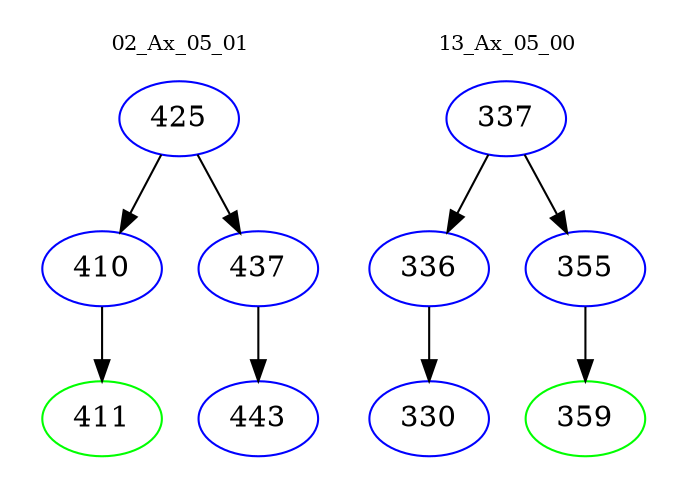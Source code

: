 digraph{
subgraph cluster_0 {
color = white
label = "02_Ax_05_01";
fontsize=10;
T0_425 [label="425", color="blue"]
T0_425 -> T0_410 [color="black"]
T0_410 [label="410", color="blue"]
T0_410 -> T0_411 [color="black"]
T0_411 [label="411", color="green"]
T0_425 -> T0_437 [color="black"]
T0_437 [label="437", color="blue"]
T0_437 -> T0_443 [color="black"]
T0_443 [label="443", color="blue"]
}
subgraph cluster_1 {
color = white
label = "13_Ax_05_00";
fontsize=10;
T1_337 [label="337", color="blue"]
T1_337 -> T1_336 [color="black"]
T1_336 [label="336", color="blue"]
T1_336 -> T1_330 [color="black"]
T1_330 [label="330", color="blue"]
T1_337 -> T1_355 [color="black"]
T1_355 [label="355", color="blue"]
T1_355 -> T1_359 [color="black"]
T1_359 [label="359", color="green"]
}
}

